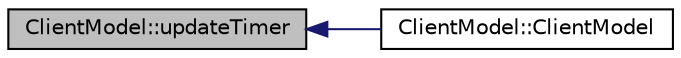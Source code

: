 digraph "ClientModel::updateTimer"
{
  edge [fontname="Helvetica",fontsize="10",labelfontname="Helvetica",labelfontsize="10"];
  node [fontname="Helvetica",fontsize="10",shape=record];
  rankdir="LR";
  Node616 [label="ClientModel::updateTimer",height=0.2,width=0.4,color="black", fillcolor="grey75", style="filled", fontcolor="black"];
  Node616 -> Node617 [dir="back",color="midnightblue",fontsize="10",style="solid",fontname="Helvetica"];
  Node617 [label="ClientModel::ClientModel",height=0.2,width=0.4,color="black", fillcolor="white", style="filled",URL="$df/d25/class_client_model.html#aec1d32d5dc8c094eba66036a19a22854"];
}
